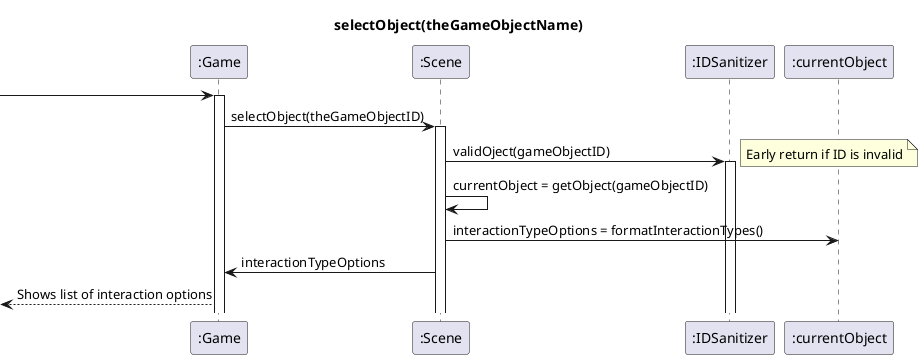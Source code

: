 @startuml
title selectObject(theGameObjectName)
[-> ":Game" ++
":Game" -> ":Scene" ++ : selectObject(theGameObjectID)

":Scene" -> ":IDSanitizer" ++: validOject(gameObjectID)
note right: Early return if ID is invalid
":Scene" -> ":Scene": currentObject = getObject(gameObjectID)
":Scene" -> ":currentObject": interactionTypeOptions = formatInteractionTypes()
":Game" <- ":Scene": interactionTypeOptions
":Game" -->[: Shows list of interaction options
 

@enduml